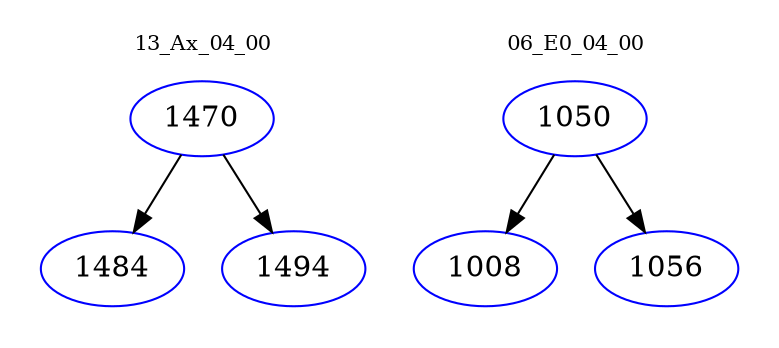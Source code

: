 digraph{
subgraph cluster_0 {
color = white
label = "13_Ax_04_00";
fontsize=10;
T0_1470 [label="1470", color="blue"]
T0_1470 -> T0_1484 [color="black"]
T0_1484 [label="1484", color="blue"]
T0_1470 -> T0_1494 [color="black"]
T0_1494 [label="1494", color="blue"]
}
subgraph cluster_1 {
color = white
label = "06_E0_04_00";
fontsize=10;
T1_1050 [label="1050", color="blue"]
T1_1050 -> T1_1008 [color="black"]
T1_1008 [label="1008", color="blue"]
T1_1050 -> T1_1056 [color="black"]
T1_1056 [label="1056", color="blue"]
}
}
